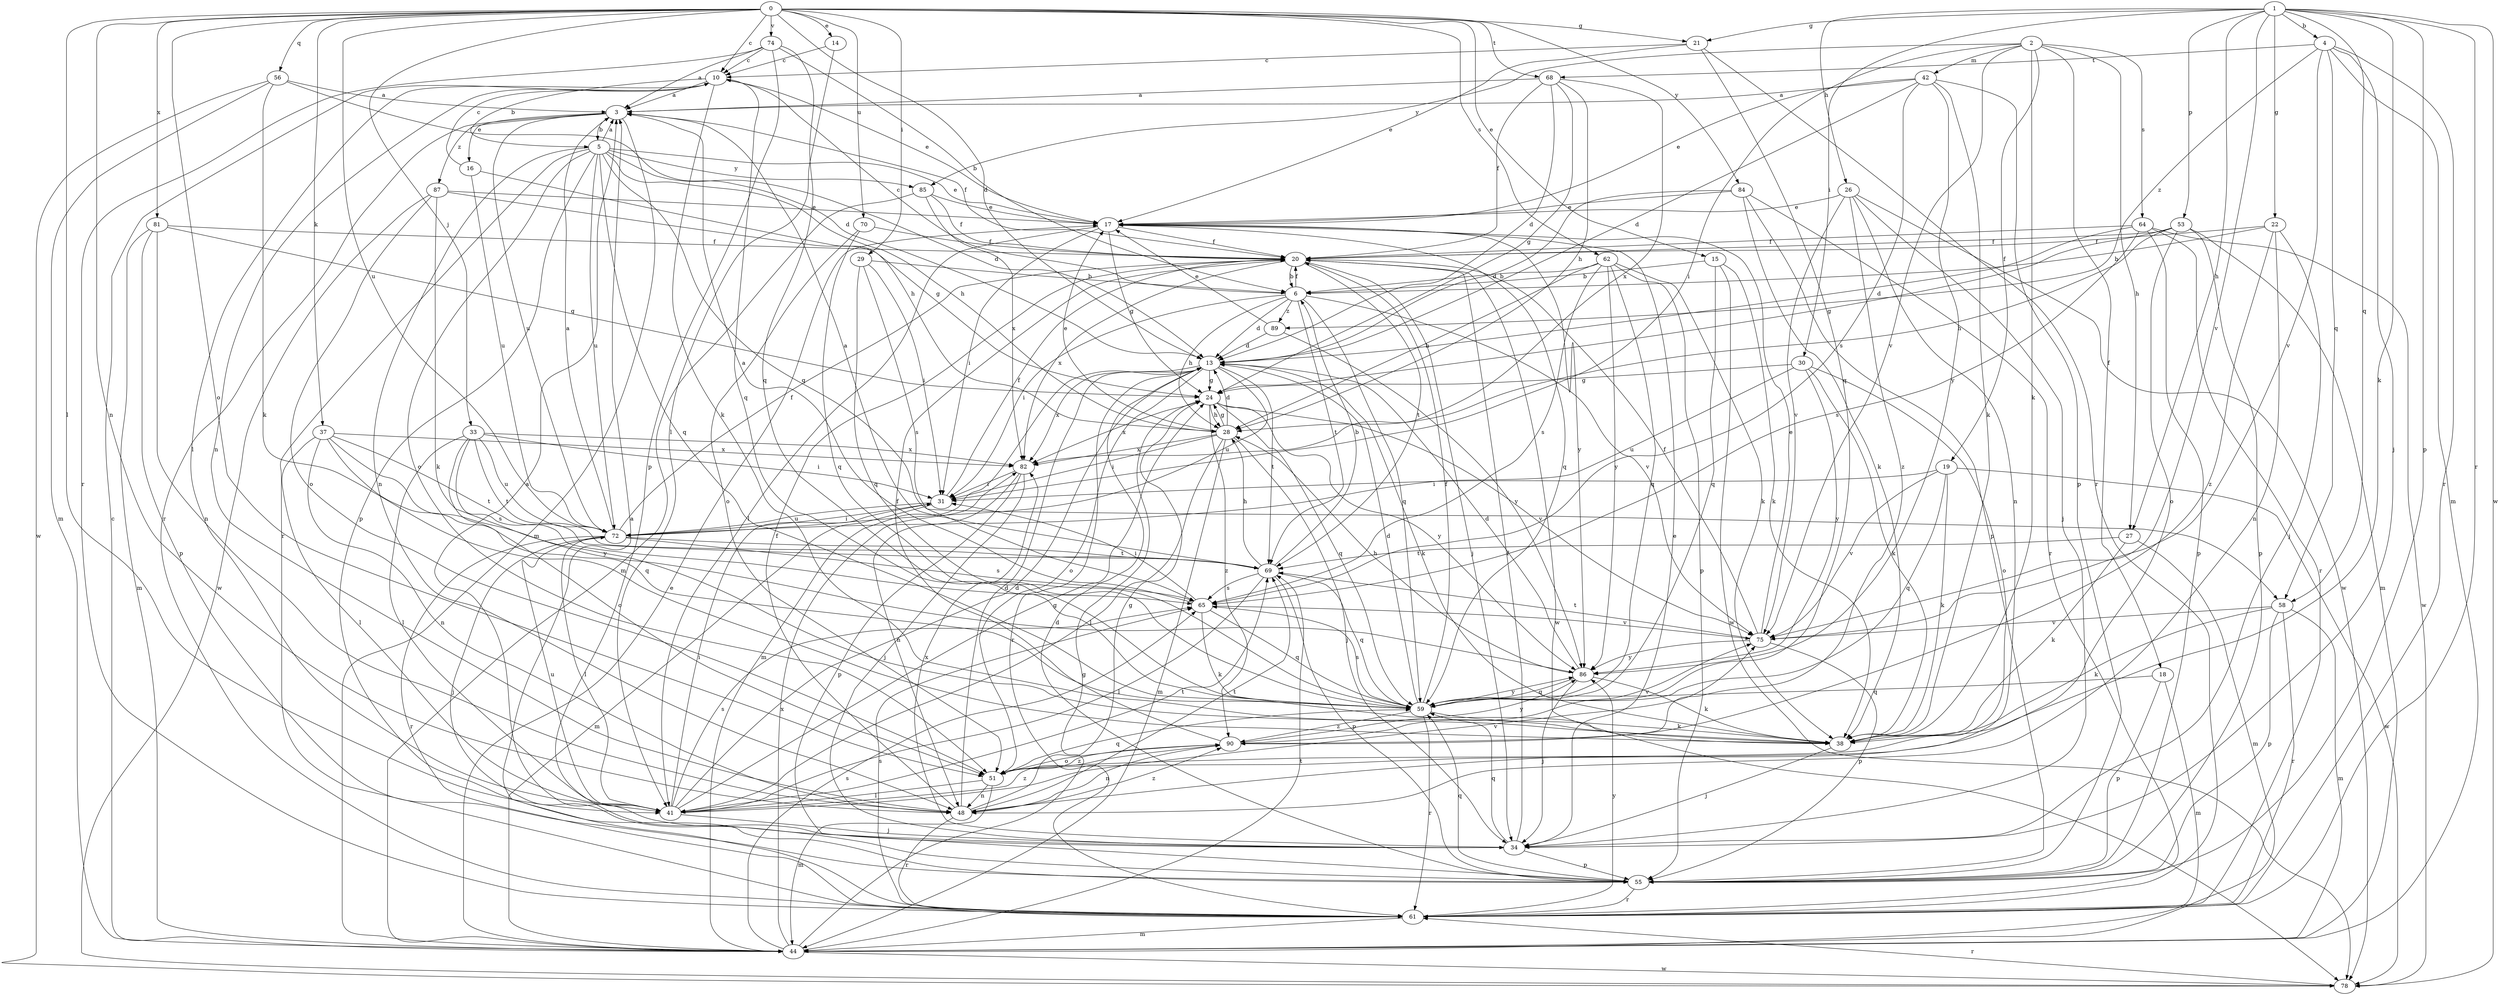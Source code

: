 strict digraph  {
0;
1;
2;
3;
4;
5;
6;
10;
13;
14;
15;
16;
17;
18;
19;
20;
21;
22;
24;
26;
27;
28;
29;
30;
31;
33;
34;
37;
38;
41;
42;
44;
48;
51;
53;
55;
56;
58;
59;
61;
62;
64;
65;
68;
69;
70;
72;
74;
75;
78;
81;
82;
84;
85;
86;
87;
89;
90;
0 -> 10  [label=c];
0 -> 13  [label=d];
0 -> 14  [label=e];
0 -> 15  [label=e];
0 -> 21  [label=g];
0 -> 29  [label=i];
0 -> 33  [label=j];
0 -> 37  [label=k];
0 -> 41  [label=l];
0 -> 48  [label=n];
0 -> 51  [label=o];
0 -> 56  [label=q];
0 -> 62  [label=s];
0 -> 68  [label=t];
0 -> 70  [label=u];
0 -> 72  [label=u];
0 -> 74  [label=v];
0 -> 81  [label=x];
0 -> 84  [label=y];
1 -> 4  [label=b];
1 -> 21  [label=g];
1 -> 22  [label=g];
1 -> 26  [label=h];
1 -> 27  [label=h];
1 -> 30  [label=i];
1 -> 38  [label=k];
1 -> 53  [label=p];
1 -> 55  [label=p];
1 -> 58  [label=q];
1 -> 61  [label=r];
1 -> 75  [label=v];
1 -> 78  [label=w];
2 -> 18  [label=f];
2 -> 19  [label=f];
2 -> 27  [label=h];
2 -> 31  [label=i];
2 -> 38  [label=k];
2 -> 42  [label=m];
2 -> 64  [label=s];
2 -> 75  [label=v];
2 -> 85  [label=y];
3 -> 5  [label=b];
3 -> 16  [label=e];
3 -> 20  [label=f];
3 -> 44  [label=m];
3 -> 61  [label=r];
3 -> 72  [label=u];
3 -> 87  [label=z];
4 -> 34  [label=j];
4 -> 44  [label=m];
4 -> 58  [label=q];
4 -> 61  [label=r];
4 -> 68  [label=t];
4 -> 75  [label=v];
4 -> 89  [label=z];
5 -> 3  [label=a];
5 -> 13  [label=d];
5 -> 17  [label=e];
5 -> 28  [label=h];
5 -> 48  [label=n];
5 -> 51  [label=o];
5 -> 55  [label=p];
5 -> 58  [label=q];
5 -> 59  [label=q];
5 -> 61  [label=r];
5 -> 72  [label=u];
5 -> 85  [label=y];
6 -> 10  [label=c];
6 -> 13  [label=d];
6 -> 20  [label=f];
6 -> 28  [label=h];
6 -> 31  [label=i];
6 -> 59  [label=q];
6 -> 69  [label=t];
6 -> 75  [label=v];
6 -> 89  [label=z];
10 -> 3  [label=a];
10 -> 5  [label=b];
10 -> 17  [label=e];
10 -> 38  [label=k];
10 -> 41  [label=l];
10 -> 48  [label=n];
10 -> 59  [label=q];
13 -> 24  [label=g];
13 -> 38  [label=k];
13 -> 44  [label=m];
13 -> 51  [label=o];
13 -> 61  [label=r];
13 -> 69  [label=t];
13 -> 72  [label=u];
13 -> 82  [label=x];
14 -> 10  [label=c];
14 -> 41  [label=l];
15 -> 6  [label=b];
15 -> 38  [label=k];
15 -> 59  [label=q];
15 -> 78  [label=w];
16 -> 10  [label=c];
16 -> 28  [label=h];
16 -> 72  [label=u];
17 -> 20  [label=f];
17 -> 24  [label=g];
17 -> 31  [label=i];
17 -> 41  [label=l];
17 -> 59  [label=q];
17 -> 86  [label=y];
18 -> 44  [label=m];
18 -> 55  [label=p];
18 -> 59  [label=q];
19 -> 31  [label=i];
19 -> 38  [label=k];
19 -> 59  [label=q];
19 -> 75  [label=v];
19 -> 78  [label=w];
20 -> 6  [label=b];
20 -> 34  [label=j];
20 -> 69  [label=t];
20 -> 78  [label=w];
20 -> 82  [label=x];
21 -> 10  [label=c];
21 -> 17  [label=e];
21 -> 59  [label=q];
21 -> 61  [label=r];
22 -> 6  [label=b];
22 -> 20  [label=f];
22 -> 34  [label=j];
22 -> 48  [label=n];
22 -> 90  [label=z];
24 -> 28  [label=h];
24 -> 59  [label=q];
24 -> 75  [label=v];
24 -> 82  [label=x];
24 -> 86  [label=y];
24 -> 90  [label=z];
26 -> 17  [label=e];
26 -> 34  [label=j];
26 -> 48  [label=n];
26 -> 75  [label=v];
26 -> 78  [label=w];
26 -> 90  [label=z];
27 -> 38  [label=k];
27 -> 44  [label=m];
27 -> 69  [label=t];
28 -> 13  [label=d];
28 -> 17  [label=e];
28 -> 24  [label=g];
28 -> 31  [label=i];
28 -> 34  [label=j];
28 -> 41  [label=l];
28 -> 44  [label=m];
28 -> 82  [label=x];
29 -> 6  [label=b];
29 -> 31  [label=i];
29 -> 59  [label=q];
29 -> 65  [label=s];
30 -> 24  [label=g];
30 -> 38  [label=k];
30 -> 51  [label=o];
30 -> 72  [label=u];
30 -> 86  [label=y];
31 -> 20  [label=f];
31 -> 44  [label=m];
31 -> 72  [label=u];
33 -> 31  [label=i];
33 -> 41  [label=l];
33 -> 51  [label=o];
33 -> 65  [label=s];
33 -> 69  [label=t];
33 -> 72  [label=u];
33 -> 82  [label=x];
34 -> 3  [label=a];
34 -> 17  [label=e];
34 -> 20  [label=f];
34 -> 55  [label=p];
34 -> 59  [label=q];
34 -> 82  [label=x];
37 -> 41  [label=l];
37 -> 48  [label=n];
37 -> 59  [label=q];
37 -> 69  [label=t];
37 -> 82  [label=x];
37 -> 86  [label=y];
38 -> 34  [label=j];
41 -> 13  [label=d];
41 -> 24  [label=g];
41 -> 31  [label=i];
41 -> 34  [label=j];
41 -> 65  [label=s];
41 -> 69  [label=t];
41 -> 72  [label=u];
41 -> 75  [label=v];
41 -> 90  [label=z];
42 -> 3  [label=a];
42 -> 13  [label=d];
42 -> 17  [label=e];
42 -> 38  [label=k];
42 -> 55  [label=p];
42 -> 65  [label=s];
42 -> 86  [label=y];
44 -> 10  [label=c];
44 -> 17  [label=e];
44 -> 24  [label=g];
44 -> 65  [label=s];
44 -> 69  [label=t];
44 -> 78  [label=w];
44 -> 82  [label=x];
48 -> 13  [label=d];
48 -> 20  [label=f];
48 -> 24  [label=g];
48 -> 61  [label=r];
48 -> 69  [label=t];
48 -> 90  [label=z];
51 -> 41  [label=l];
51 -> 44  [label=m];
51 -> 48  [label=n];
51 -> 59  [label=q];
51 -> 90  [label=z];
53 -> 20  [label=f];
53 -> 24  [label=g];
53 -> 28  [label=h];
53 -> 44  [label=m];
53 -> 51  [label=o];
53 -> 55  [label=p];
55 -> 13  [label=d];
55 -> 59  [label=q];
55 -> 61  [label=r];
56 -> 3  [label=a];
56 -> 13  [label=d];
56 -> 38  [label=k];
56 -> 44  [label=m];
56 -> 78  [label=w];
58 -> 38  [label=k];
58 -> 44  [label=m];
58 -> 55  [label=p];
58 -> 61  [label=r];
58 -> 75  [label=v];
59 -> 13  [label=d];
59 -> 20  [label=f];
59 -> 38  [label=k];
59 -> 61  [label=r];
59 -> 65  [label=s];
59 -> 86  [label=y];
59 -> 90  [label=z];
61 -> 3  [label=a];
61 -> 44  [label=m];
61 -> 65  [label=s];
61 -> 86  [label=y];
62 -> 6  [label=b];
62 -> 28  [label=h];
62 -> 38  [label=k];
62 -> 55  [label=p];
62 -> 59  [label=q];
62 -> 65  [label=s];
62 -> 86  [label=y];
64 -> 13  [label=d];
64 -> 20  [label=f];
64 -> 55  [label=p];
64 -> 61  [label=r];
64 -> 65  [label=s];
64 -> 78  [label=w];
65 -> 3  [label=a];
65 -> 31  [label=i];
65 -> 38  [label=k];
65 -> 59  [label=q];
65 -> 75  [label=v];
68 -> 3  [label=a];
68 -> 13  [label=d];
68 -> 20  [label=f];
68 -> 24  [label=g];
68 -> 28  [label=h];
68 -> 82  [label=x];
69 -> 3  [label=a];
69 -> 6  [label=b];
69 -> 28  [label=h];
69 -> 41  [label=l];
69 -> 55  [label=p];
69 -> 59  [label=q];
69 -> 65  [label=s];
70 -> 20  [label=f];
70 -> 51  [label=o];
70 -> 59  [label=q];
72 -> 3  [label=a];
72 -> 20  [label=f];
72 -> 31  [label=i];
72 -> 34  [label=j];
72 -> 41  [label=l];
72 -> 61  [label=r];
72 -> 65  [label=s];
72 -> 69  [label=t];
74 -> 3  [label=a];
74 -> 6  [label=b];
74 -> 10  [label=c];
74 -> 55  [label=p];
74 -> 59  [label=q];
74 -> 61  [label=r];
75 -> 17  [label=e];
75 -> 20  [label=f];
75 -> 55  [label=p];
75 -> 69  [label=t];
75 -> 86  [label=y];
78 -> 61  [label=r];
81 -> 20  [label=f];
81 -> 24  [label=g];
81 -> 44  [label=m];
81 -> 48  [label=n];
81 -> 55  [label=p];
82 -> 31  [label=i];
82 -> 34  [label=j];
82 -> 48  [label=n];
82 -> 55  [label=p];
84 -> 13  [label=d];
84 -> 17  [label=e];
84 -> 38  [label=k];
84 -> 55  [label=p];
84 -> 61  [label=r];
85 -> 17  [label=e];
85 -> 20  [label=f];
85 -> 44  [label=m];
85 -> 82  [label=x];
86 -> 13  [label=d];
86 -> 28  [label=h];
86 -> 34  [label=j];
86 -> 38  [label=k];
86 -> 59  [label=q];
87 -> 17  [label=e];
87 -> 24  [label=g];
87 -> 38  [label=k];
87 -> 51  [label=o];
87 -> 78  [label=w];
89 -> 13  [label=d];
89 -> 17  [label=e];
89 -> 86  [label=y];
90 -> 20  [label=f];
90 -> 48  [label=n];
90 -> 51  [label=o];
90 -> 75  [label=v];
90 -> 86  [label=y];
}
